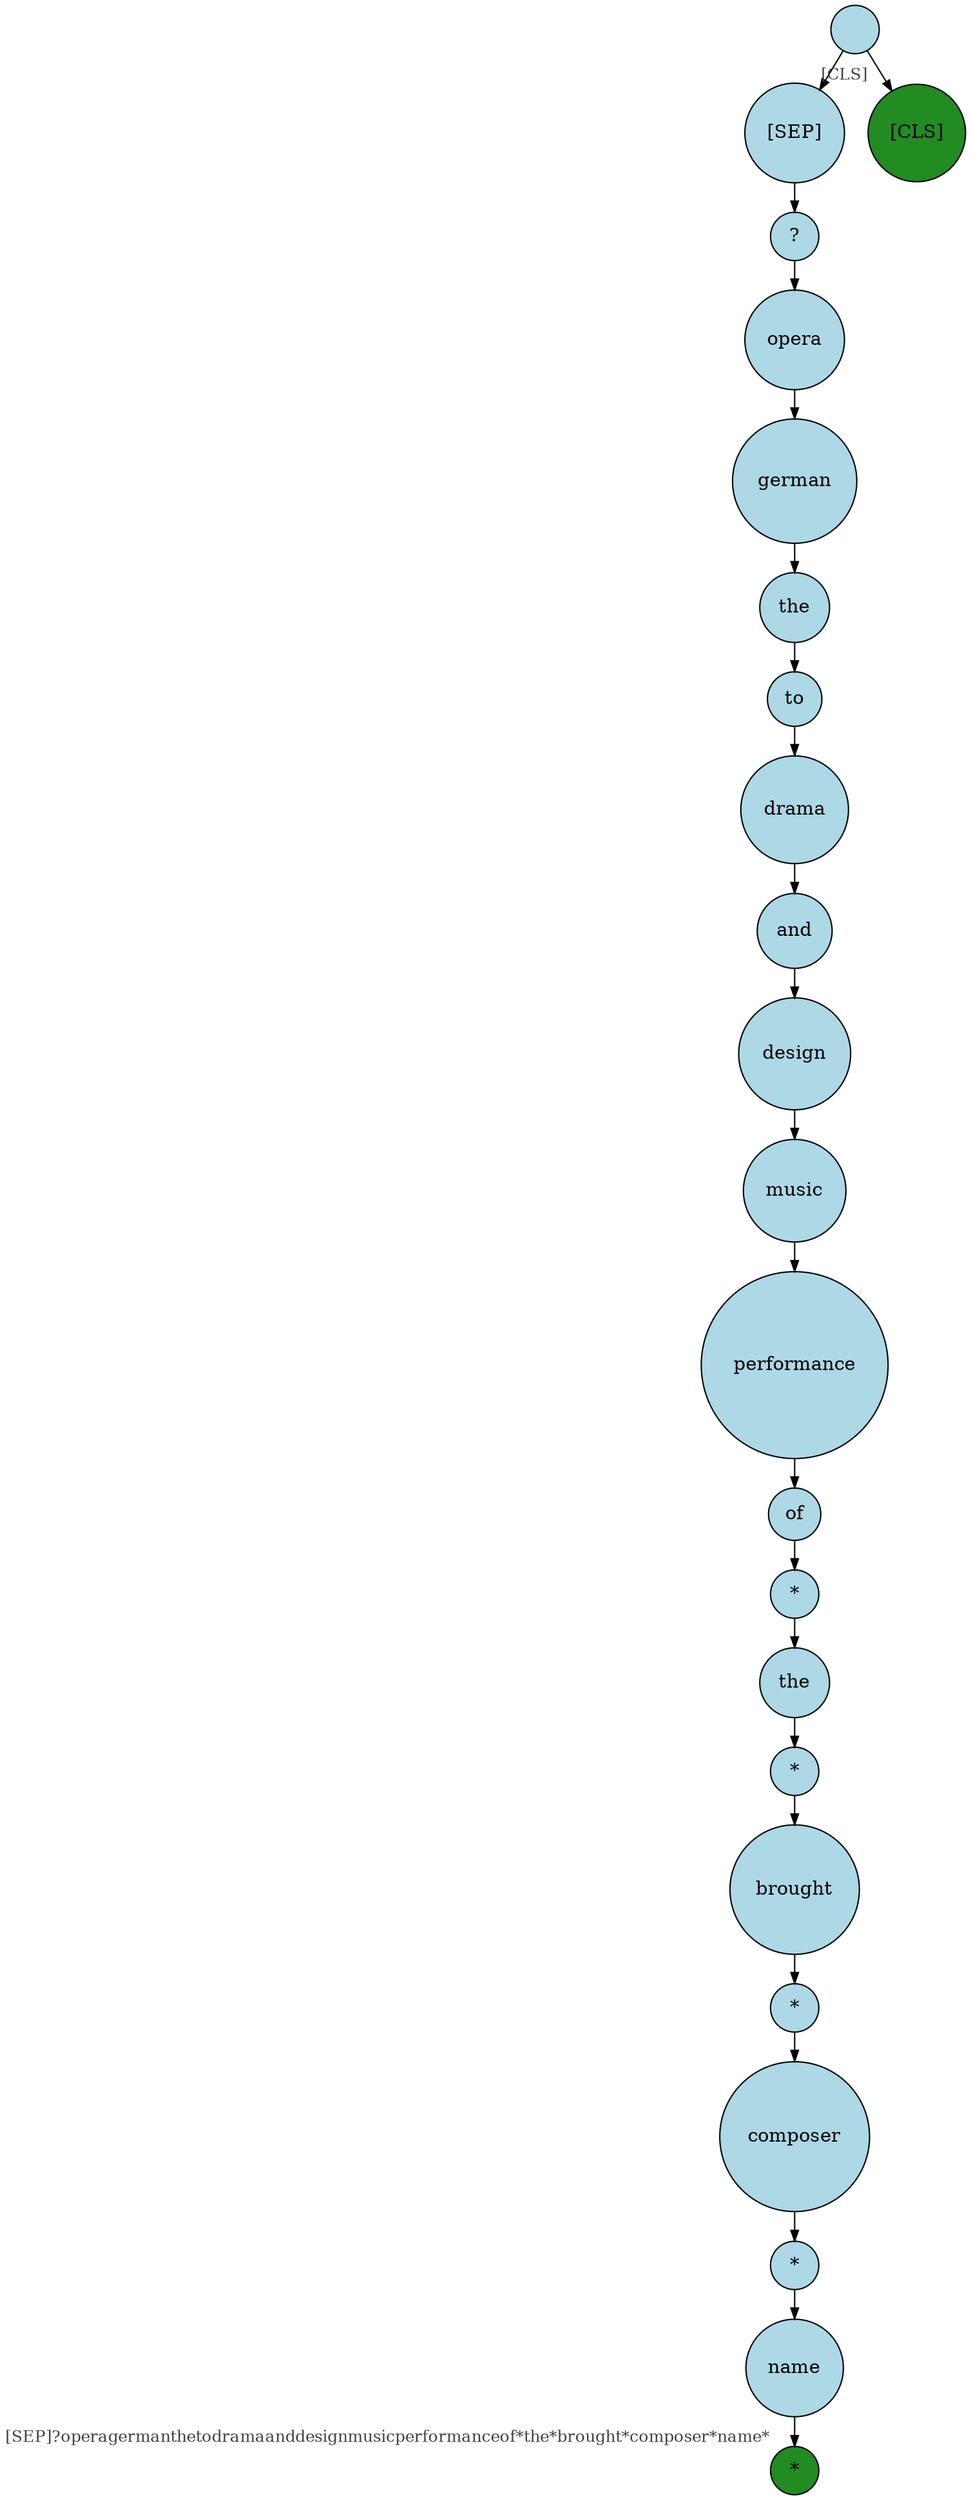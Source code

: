 digraph {
graph [
  nodesep=0.25,
  ranksep=0.3,
  splines=line
];
node [
  style=filled,
  fillcolor=lightblue,
  shape=circle
];
edge [
  arrowsize=0.8,
  color=black
];

94011578465488 [
  label=""
];
140164379295792 [
  label="[SEP]"
];
140160285702688 [
  label="?"
];
140168740988272 [
  label="opera"
];
140168740988784 [
  label="german"
];
140168742951856 [
  label="the"
];
140168741049328 [
  label="to"
];
140160097290400 [
  label="drama"
];
140160097289360 [
  label="and"
];
140160097289920 [
  label="design"
];
140160093506608 [
  label="music"
];
140160093506416 [
  label="performance"
];
140160093507568 [
  label="of"
];
140160093505168 [
  label="*"
];
140169093809744 [
  label="the"
];
140169093809072 [
  label="*"
];
140160091676480 [
  label="brought"
];
140160091676592 [
  label="*"
];
140160095970352 [
  label="composer"
];
140160090313776 [
  label="*"
];
140160090318640 [
  label="name"
];
140160090319664 [
  label="*"
  xlabel=<<FONT COLOR="grey25" POINT-SIZE="12">[SEP]?operagermanthetodramaanddesignmusicperformanceof*the*brought*composer*name*</FONT>>
  fillcolor="forestgreen"
  color="black"
];
140160286405808 [
  label="[CLS]"
  xlabel=<<FONT COLOR="grey25" POINT-SIZE="12">[CLS]</FONT>>
  fillcolor="forestgreen"
  color="black"
];
140160090318640 -> 140160090319664 [

];
140160090313776 -> 140160090318640 [

];
140160095970352 -> 140160090313776 [

];
140160091676592 -> 140160095970352 [

];
140160091676480 -> 140160091676592 [

];
140169093809072 -> 140160091676480 [

];
140169093809744 -> 140169093809072 [

];
140160093505168 -> 140169093809744 [

];
140160093507568 -> 140160093505168 [

];
140160093506416 -> 140160093507568 [

];
140160093506608 -> 140160093506416 [

];
140160097289920 -> 140160093506608 [

];
140160097289360 -> 140160097289920 [

];
140160097290400 -> 140160097289360 [

];
140168741049328 -> 140160097290400 [

];
140168742951856 -> 140168741049328 [

];
140168740988784 -> 140168742951856 [

];
140168740988272 -> 140168740988784 [

];
140160285702688 -> 140168740988272 [

];
140164379295792 -> 140160285702688 [

];
94011578465488 -> 140164379295792 [

];
94011578465488 -> 140160286405808 [

];
}